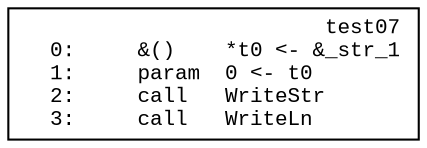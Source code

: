digraph IR {
  graph [fontname="Times New Roman",fontsize=10];
  node  [fontname="Courier New",fontsize=10];
  edge  [fontname="Times New Roman",fontsize=10];

  // scope 'test07'
  test07_cb [label="test07\r  0:     &()    *t0 <- &_str_1\l  1:     param  0 <- t0\l  2:     call   WriteStr\l  3:     call   WriteLn\l",shape=box]
}
